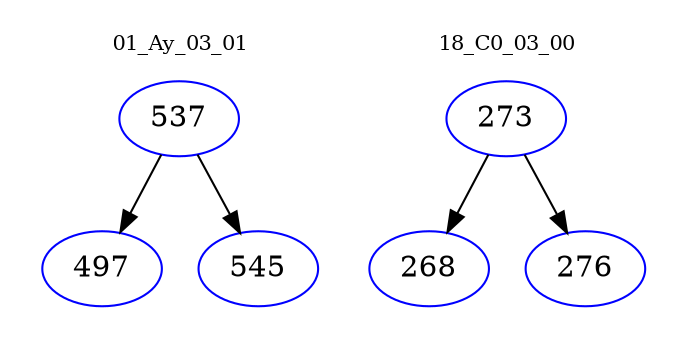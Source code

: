 digraph{
subgraph cluster_0 {
color = white
label = "01_Ay_03_01";
fontsize=10;
T0_537 [label="537", color="blue"]
T0_537 -> T0_497 [color="black"]
T0_497 [label="497", color="blue"]
T0_537 -> T0_545 [color="black"]
T0_545 [label="545", color="blue"]
}
subgraph cluster_1 {
color = white
label = "18_C0_03_00";
fontsize=10;
T1_273 [label="273", color="blue"]
T1_273 -> T1_268 [color="black"]
T1_268 [label="268", color="blue"]
T1_273 -> T1_276 [color="black"]
T1_276 [label="276", color="blue"]
}
}
